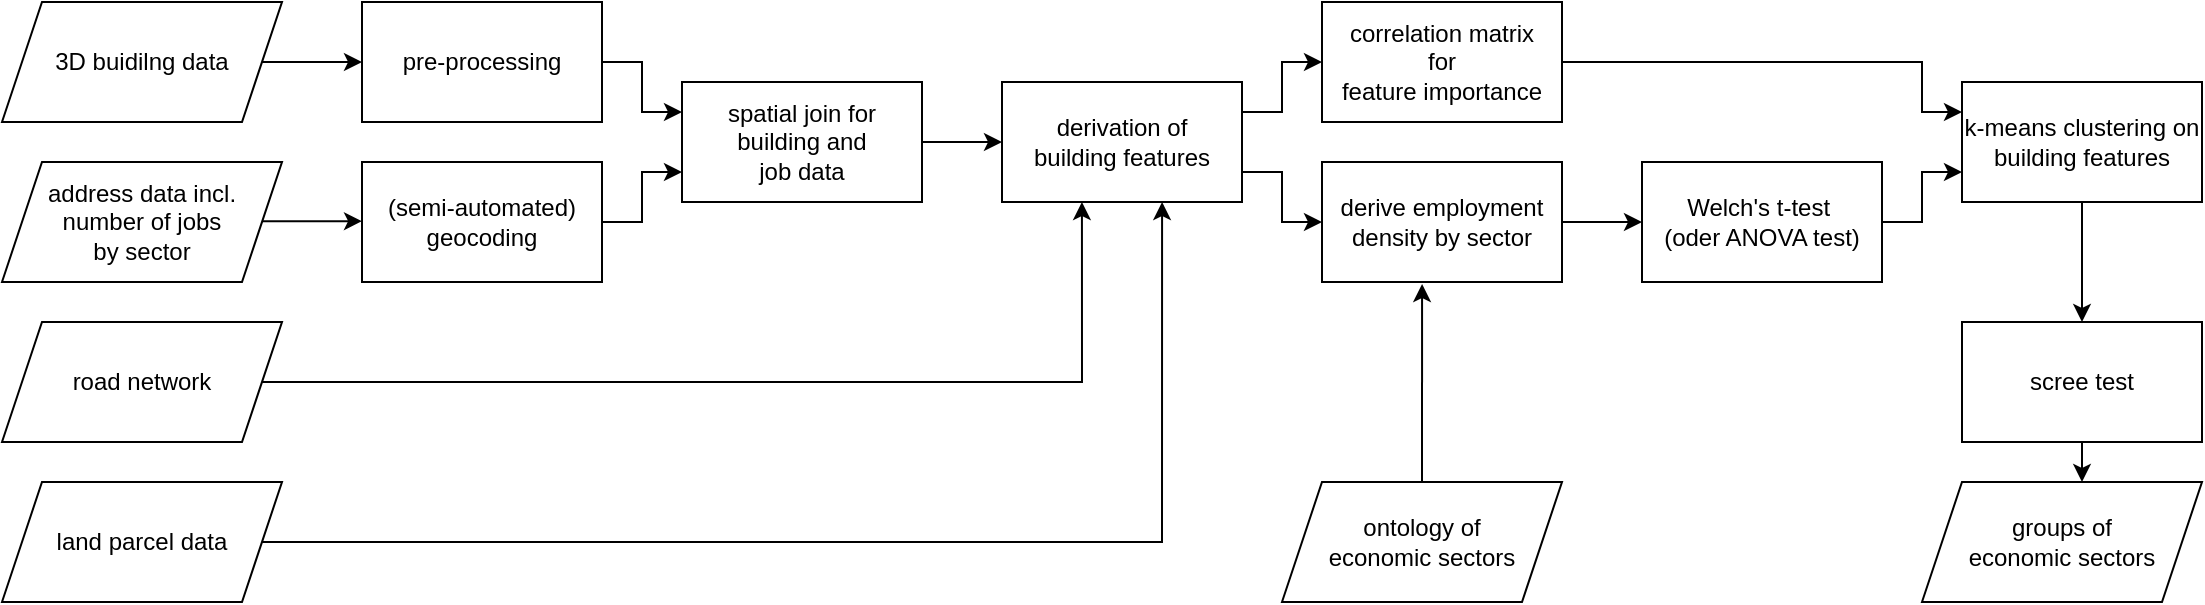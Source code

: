 <mxfile version="20.8.16" type="github">
  <diagram id="6a731a19-8d31-9384-78a2-239565b7b9f0" name="Page-1">
    <mxGraphModel dx="1434" dy="726" grid="1" gridSize="10" guides="1" tooltips="1" connect="1" arrows="1" fold="1" page="1" pageScale="1" pageWidth="1169" pageHeight="827" background="none" math="0" shadow="0">
      <root>
        <mxCell id="0" />
        <mxCell id="1" parent="0" />
        <mxCell id="2-7jsOi7BqS28HNkt4eJ-55" value="3D buidilng data" style="shape=parallelogram;perimeter=parallelogramPerimeter;whiteSpace=wrap;html=1;fixedSize=1;" parent="1" vertex="1">
          <mxGeometry x="20" y="80" width="140" height="60" as="geometry" />
        </mxCell>
        <mxCell id="2-7jsOi7BqS28HNkt4eJ-85" style="edgeStyle=orthogonalEdgeStyle;rounded=0;orthogonalLoop=1;jettySize=auto;html=1;exitX=1;exitY=0.75;exitDx=0;exitDy=0;entryX=0;entryY=0.25;entryDx=0;entryDy=0;" parent="1" source="2-7jsOi7BqS28HNkt4eJ-57" target="2-7jsOi7BqS28HNkt4eJ-62" edge="1">
          <mxGeometry relative="1" as="geometry">
            <Array as="points">
              <mxPoint x="320" y="110" />
              <mxPoint x="340" y="110" />
              <mxPoint x="340" y="135" />
            </Array>
          </mxGeometry>
        </mxCell>
        <mxCell id="2-7jsOi7BqS28HNkt4eJ-57" value="pre-processing" style="rounded=0;whiteSpace=wrap;html=1;" parent="1" vertex="1">
          <mxGeometry x="200" y="80" width="120" height="60" as="geometry" />
        </mxCell>
        <mxCell id="2-7jsOi7BqS28HNkt4eJ-58" value="&lt;div&gt;address data incl.&lt;br&gt;&lt;/div&gt;&lt;div&gt;number of jobs &lt;br&gt;&lt;/div&gt;&lt;div&gt;by sector&lt;br&gt;&lt;/div&gt;" style="shape=parallelogram;perimeter=parallelogramPerimeter;whiteSpace=wrap;html=1;fixedSize=1;" parent="1" vertex="1">
          <mxGeometry x="20" y="160" width="140" height="60" as="geometry" />
        </mxCell>
        <mxCell id="2-7jsOi7BqS28HNkt4eJ-109" style="edgeStyle=orthogonalEdgeStyle;rounded=0;orthogonalLoop=1;jettySize=auto;html=1;exitX=1;exitY=0.5;exitDx=0;exitDy=0;entryX=0.333;entryY=1;entryDx=0;entryDy=0;entryPerimeter=0;" parent="1" source="2-7jsOi7BqS28HNkt4eJ-60" target="2-7jsOi7BqS28HNkt4eJ-96" edge="1">
          <mxGeometry relative="1" as="geometry">
            <mxPoint x="560" y="190" as="targetPoint" />
          </mxGeometry>
        </mxCell>
        <mxCell id="2-7jsOi7BqS28HNkt4eJ-60" value="road network" style="shape=parallelogram;perimeter=parallelogramPerimeter;whiteSpace=wrap;html=1;fixedSize=1;" parent="1" vertex="1">
          <mxGeometry x="20" y="240" width="140" height="60" as="geometry" />
        </mxCell>
        <mxCell id="2-7jsOi7BqS28HNkt4eJ-86" style="edgeStyle=orthogonalEdgeStyle;rounded=0;orthogonalLoop=1;jettySize=auto;html=1;exitX=1;exitY=0.25;exitDx=0;exitDy=0;entryX=0;entryY=0.75;entryDx=0;entryDy=0;" parent="1" source="2-7jsOi7BqS28HNkt4eJ-61" target="2-7jsOi7BqS28HNkt4eJ-62" edge="1">
          <mxGeometry relative="1" as="geometry">
            <Array as="points">
              <mxPoint x="320" y="190" />
              <mxPoint x="340" y="190" />
              <mxPoint x="340" y="165" />
            </Array>
          </mxGeometry>
        </mxCell>
        <mxCell id="2-7jsOi7BqS28HNkt4eJ-61" value="&lt;div&gt;(semi-automated)&lt;/div&gt;&lt;div&gt;geocoding&lt;/div&gt;" style="rounded=0;whiteSpace=wrap;html=1;" parent="1" vertex="1">
          <mxGeometry x="200" y="160" width="120" height="60" as="geometry" />
        </mxCell>
        <mxCell id="2-7jsOi7BqS28HNkt4eJ-97" style="edgeStyle=orthogonalEdgeStyle;rounded=0;orthogonalLoop=1;jettySize=auto;html=1;exitX=1;exitY=0.5;exitDx=0;exitDy=0;entryX=0;entryY=0.5;entryDx=0;entryDy=0;" parent="1" source="2-7jsOi7BqS28HNkt4eJ-62" target="2-7jsOi7BqS28HNkt4eJ-96" edge="1">
          <mxGeometry relative="1" as="geometry" />
        </mxCell>
        <mxCell id="2-7jsOi7BqS28HNkt4eJ-62" value="&lt;div&gt;spatial join for&lt;/div&gt;&lt;div&gt;building and &lt;br&gt;&lt;/div&gt;&lt;div&gt;job data&lt;br&gt;&lt;/div&gt;" style="rounded=0;whiteSpace=wrap;html=1;" parent="1" vertex="1">
          <mxGeometry x="360" y="120" width="120" height="60" as="geometry" />
        </mxCell>
        <mxCell id="2-7jsOi7BqS28HNkt4eJ-112" style="edgeStyle=orthogonalEdgeStyle;rounded=0;orthogonalLoop=1;jettySize=auto;html=1;exitX=1;exitY=0.5;exitDx=0;exitDy=0;entryX=0;entryY=0.75;entryDx=0;entryDy=0;" parent="1" source="2-7jsOi7BqS28HNkt4eJ-63" target="2-7jsOi7BqS28HNkt4eJ-110" edge="1">
          <mxGeometry relative="1" as="geometry" />
        </mxCell>
        <mxCell id="2-7jsOi7BqS28HNkt4eJ-63" value="&lt;div&gt;Welch&#39;s t-test&amp;nbsp; &lt;/div&gt;(oder ANOVA test)" style="rounded=0;whiteSpace=wrap;html=1;" parent="1" vertex="1">
          <mxGeometry x="840" y="160" width="120" height="60" as="geometry" />
        </mxCell>
        <mxCell id="2-7jsOi7BqS28HNkt4eJ-64" value="&lt;div&gt;groups of&lt;/div&gt;&lt;div&gt;economic sectors&lt;br&gt;&lt;/div&gt;" style="shape=parallelogram;perimeter=parallelogramPerimeter;whiteSpace=wrap;html=1;fixedSize=1;strokeWidth=1;" parent="1" vertex="1">
          <mxGeometry x="980" y="320" width="140" height="60" as="geometry" />
        </mxCell>
        <mxCell id="2-7jsOi7BqS28HNkt4eJ-66" value="" style="endArrow=classic;html=1;rounded=0;exitX=1;exitY=0.5;exitDx=0;exitDy=0;entryX=0;entryY=0.5;entryDx=0;entryDy=0;" parent="1" source="2-7jsOi7BqS28HNkt4eJ-55" target="2-7jsOi7BqS28HNkt4eJ-57" edge="1">
          <mxGeometry width="50" height="50" relative="1" as="geometry">
            <mxPoint x="190" y="30" as="sourcePoint" />
            <mxPoint x="240" y="-20" as="targetPoint" />
          </mxGeometry>
        </mxCell>
        <mxCell id="2-7jsOi7BqS28HNkt4eJ-67" value="" style="endArrow=classic;html=1;rounded=0;exitX=1;exitY=0.5;exitDx=0;exitDy=0;entryX=0;entryY=0.5;entryDx=0;entryDy=0;" parent="1" edge="1">
          <mxGeometry width="50" height="50" relative="1" as="geometry">
            <mxPoint x="150" y="189.58" as="sourcePoint" />
            <mxPoint x="200" y="189.58" as="targetPoint" />
          </mxGeometry>
        </mxCell>
        <mxCell id="2-7jsOi7BqS28HNkt4eJ-107" style="edgeStyle=orthogonalEdgeStyle;rounded=0;orthogonalLoop=1;jettySize=auto;html=1;exitX=1;exitY=0.5;exitDx=0;exitDy=0;entryX=0.667;entryY=1;entryDx=0;entryDy=0;entryPerimeter=0;" parent="1" source="2-7jsOi7BqS28HNkt4eJ-77" target="2-7jsOi7BqS28HNkt4eJ-96" edge="1">
          <mxGeometry relative="1" as="geometry" />
        </mxCell>
        <mxCell id="2-7jsOi7BqS28HNkt4eJ-77" value="land parcel data" style="shape=parallelogram;perimeter=parallelogramPerimeter;whiteSpace=wrap;html=1;fixedSize=1;" parent="1" vertex="1">
          <mxGeometry x="20" y="320" width="140" height="60" as="geometry" />
        </mxCell>
        <mxCell id="2-7jsOi7BqS28HNkt4eJ-113" style="edgeStyle=orthogonalEdgeStyle;rounded=0;orthogonalLoop=1;jettySize=auto;html=1;exitX=1;exitY=0.5;exitDx=0;exitDy=0;entryX=0;entryY=0.25;entryDx=0;entryDy=0;" parent="1" source="2-7jsOi7BqS28HNkt4eJ-93" target="2-7jsOi7BqS28HNkt4eJ-110" edge="1">
          <mxGeometry relative="1" as="geometry">
            <mxPoint x="980" y="110" as="targetPoint" />
            <Array as="points">
              <mxPoint x="980" y="110" />
              <mxPoint x="980" y="135" />
            </Array>
          </mxGeometry>
        </mxCell>
        <mxCell id="2-7jsOi7BqS28HNkt4eJ-93" value="&lt;div&gt;correlation matrix&lt;/div&gt;&lt;div&gt;for &lt;br&gt;&lt;/div&gt;&lt;div&gt;feature importance&lt;br&gt;&lt;/div&gt;" style="rounded=0;whiteSpace=wrap;html=1;" parent="1" vertex="1">
          <mxGeometry x="680" y="80" width="120" height="60" as="geometry" />
        </mxCell>
        <mxCell id="2-7jsOi7BqS28HNkt4eJ-117" style="edgeStyle=orthogonalEdgeStyle;rounded=0;orthogonalLoop=1;jettySize=auto;html=1;exitX=0.5;exitY=0;exitDx=0;exitDy=0;entryX=0.417;entryY=1.017;entryDx=0;entryDy=0;entryPerimeter=0;" parent="1" source="2-7jsOi7BqS28HNkt4eJ-95" target="2-7jsOi7BqS28HNkt4eJ-98" edge="1">
          <mxGeometry relative="1" as="geometry" />
        </mxCell>
        <mxCell id="2-7jsOi7BqS28HNkt4eJ-95" value="&lt;div&gt;ontology of &lt;br&gt;&lt;/div&gt;&lt;div&gt;economic sectors&lt;br&gt;&lt;/div&gt;" style="shape=parallelogram;perimeter=parallelogramPerimeter;whiteSpace=wrap;html=1;fixedSize=1;" parent="1" vertex="1">
          <mxGeometry x="660" y="320" width="140" height="60" as="geometry" />
        </mxCell>
        <mxCell id="2-7jsOi7BqS28HNkt4eJ-104" style="edgeStyle=orthogonalEdgeStyle;rounded=0;orthogonalLoop=1;jettySize=auto;html=1;exitX=1;exitY=0.25;exitDx=0;exitDy=0;entryX=0;entryY=0.5;entryDx=0;entryDy=0;" parent="1" source="2-7jsOi7BqS28HNkt4eJ-96" target="2-7jsOi7BqS28HNkt4eJ-93" edge="1">
          <mxGeometry relative="1" as="geometry" />
        </mxCell>
        <mxCell id="2-7jsOi7BqS28HNkt4eJ-105" style="edgeStyle=orthogonalEdgeStyle;rounded=0;orthogonalLoop=1;jettySize=auto;html=1;exitX=1;exitY=0.75;exitDx=0;exitDy=0;entryX=0;entryY=0.5;entryDx=0;entryDy=0;" parent="1" source="2-7jsOi7BqS28HNkt4eJ-96" target="2-7jsOi7BqS28HNkt4eJ-98" edge="1">
          <mxGeometry relative="1" as="geometry" />
        </mxCell>
        <mxCell id="2-7jsOi7BqS28HNkt4eJ-96" value="derivation of&lt;div&gt;building features&lt;br&gt;&lt;/div&gt;" style="rounded=0;whiteSpace=wrap;html=1;" parent="1" vertex="1">
          <mxGeometry x="520" y="120" width="120" height="60" as="geometry" />
        </mxCell>
        <mxCell id="2-7jsOi7BqS28HNkt4eJ-111" style="edgeStyle=orthogonalEdgeStyle;rounded=0;orthogonalLoop=1;jettySize=auto;html=1;exitX=1;exitY=0.5;exitDx=0;exitDy=0;entryX=0;entryY=0.5;entryDx=0;entryDy=0;" parent="1" source="2-7jsOi7BqS28HNkt4eJ-98" target="2-7jsOi7BqS28HNkt4eJ-63" edge="1">
          <mxGeometry relative="1" as="geometry" />
        </mxCell>
        <mxCell id="2-7jsOi7BqS28HNkt4eJ-98" value="&lt;div&gt;derive employment&lt;/div&gt;&lt;div&gt;density by sector&lt;br&gt;&lt;/div&gt;" style="rounded=0;whiteSpace=wrap;html=1;" parent="1" vertex="1">
          <mxGeometry x="680" y="160" width="120" height="60" as="geometry" />
        </mxCell>
        <mxCell id="2-7jsOi7BqS28HNkt4eJ-100" style="edgeStyle=orthogonalEdgeStyle;rounded=0;orthogonalLoop=1;jettySize=auto;html=1;" parent="1" source="2-7jsOi7BqS28HNkt4eJ-99" edge="1">
          <mxGeometry relative="1" as="geometry">
            <mxPoint x="1060" y="320" as="targetPoint" />
          </mxGeometry>
        </mxCell>
        <mxCell id="2-7jsOi7BqS28HNkt4eJ-99" value="scree test" style="rounded=0;whiteSpace=wrap;html=1;" parent="1" vertex="1">
          <mxGeometry x="1000" y="240" width="120" height="60" as="geometry" />
        </mxCell>
        <mxCell id="2-7jsOi7BqS28HNkt4eJ-114" style="edgeStyle=orthogonalEdgeStyle;rounded=0;orthogonalLoop=1;jettySize=auto;html=1;exitX=0.5;exitY=1;exitDx=0;exitDy=0;entryX=0.5;entryY=0;entryDx=0;entryDy=0;" parent="1" source="2-7jsOi7BqS28HNkt4eJ-110" target="2-7jsOi7BqS28HNkt4eJ-99" edge="1">
          <mxGeometry relative="1" as="geometry" />
        </mxCell>
        <mxCell id="2-7jsOi7BqS28HNkt4eJ-110" value="k-means clustering on building features" style="rounded=0;whiteSpace=wrap;html=1;" parent="1" vertex="1">
          <mxGeometry x="1000" y="120" width="120" height="60" as="geometry" />
        </mxCell>
      </root>
    </mxGraphModel>
  </diagram>
</mxfile>
